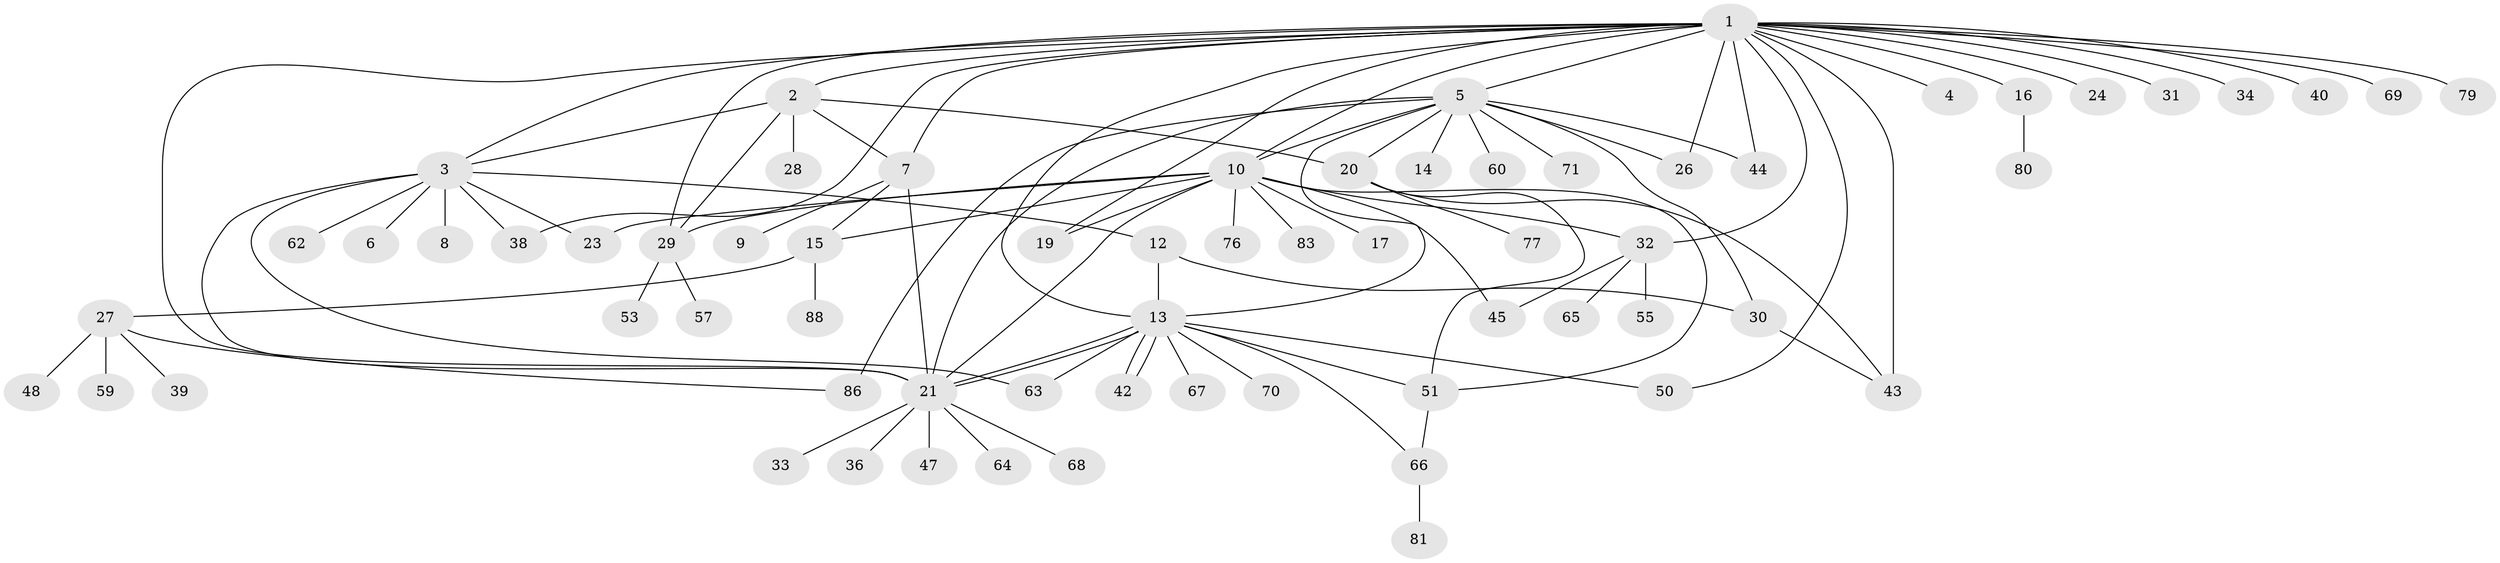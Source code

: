 // original degree distribution, {27: 0.011363636363636364, 7: 0.011363636363636364, 10: 0.011363636363636364, 2: 0.18181818181818182, 12: 0.022727272727272728, 6: 0.056818181818181816, 1: 0.4772727272727273, 3: 0.14772727272727273, 14: 0.011363636363636364, 9: 0.011363636363636364, 4: 0.056818181818181816}
// Generated by graph-tools (version 1.1) at 2025/11/02/27/25 16:11:12]
// undirected, 65 vertices, 96 edges
graph export_dot {
graph [start="1"]
  node [color=gray90,style=filled];
  1 [super="+78"];
  2 [super="+73"];
  3 [super="+52"];
  4 [super="+11"];
  5 [super="+18"];
  6 [super="+85"];
  7 [super="+84"];
  8;
  9;
  10 [super="+35"];
  12;
  13 [super="+74"];
  14;
  15 [super="+25"];
  16;
  17;
  19 [super="+61"];
  20 [super="+49"];
  21 [super="+22"];
  23;
  24;
  26;
  27 [super="+46"];
  28;
  29 [super="+58"];
  30;
  31;
  32 [super="+41"];
  33;
  34 [super="+37"];
  36;
  38;
  39;
  40;
  42 [super="+82"];
  43 [super="+75"];
  44 [super="+72"];
  45;
  47;
  48;
  50 [super="+56"];
  51 [super="+54"];
  53;
  55;
  57;
  59;
  60;
  62;
  63;
  64;
  65;
  66;
  67;
  68;
  69;
  70;
  71 [super="+87"];
  76;
  77;
  79;
  80;
  81;
  83;
  86;
  88;
  1 -- 2;
  1 -- 3;
  1 -- 4;
  1 -- 5;
  1 -- 7;
  1 -- 10;
  1 -- 13 [weight=3];
  1 -- 16;
  1 -- 19;
  1 -- 24;
  1 -- 26;
  1 -- 29 [weight=2];
  1 -- 31;
  1 -- 34;
  1 -- 38;
  1 -- 40;
  1 -- 43 [weight=3];
  1 -- 44;
  1 -- 50;
  1 -- 69;
  1 -- 79;
  1 -- 32;
  1 -- 21;
  2 -- 7;
  2 -- 20;
  2 -- 28;
  2 -- 29;
  2 -- 3;
  3 -- 6;
  3 -- 8;
  3 -- 12;
  3 -- 23;
  3 -- 38;
  3 -- 62;
  3 -- 63;
  3 -- 21 [weight=2];
  5 -- 13;
  5 -- 14;
  5 -- 20;
  5 -- 26;
  5 -- 30;
  5 -- 44;
  5 -- 60;
  5 -- 71;
  5 -- 86;
  5 -- 10;
  5 -- 21;
  7 -- 9;
  7 -- 15;
  7 -- 21;
  10 -- 15;
  10 -- 17;
  10 -- 23;
  10 -- 29;
  10 -- 32;
  10 -- 45;
  10 -- 76;
  10 -- 83;
  10 -- 51 [weight=2];
  10 -- 21;
  10 -- 19;
  12 -- 13;
  12 -- 30;
  13 -- 21;
  13 -- 21;
  13 -- 42;
  13 -- 42;
  13 -- 50;
  13 -- 51 [weight=2];
  13 -- 63;
  13 -- 66;
  13 -- 67;
  13 -- 70;
  15 -- 88;
  15 -- 27;
  16 -- 80;
  20 -- 43;
  20 -- 51;
  20 -- 77;
  21 -- 33;
  21 -- 36;
  21 -- 47;
  21 -- 64;
  21 -- 68;
  27 -- 39;
  27 -- 59;
  27 -- 48;
  27 -- 86;
  29 -- 53;
  29 -- 57;
  30 -- 43;
  32 -- 55;
  32 -- 65;
  32 -- 45;
  51 -- 66;
  66 -- 81;
}
